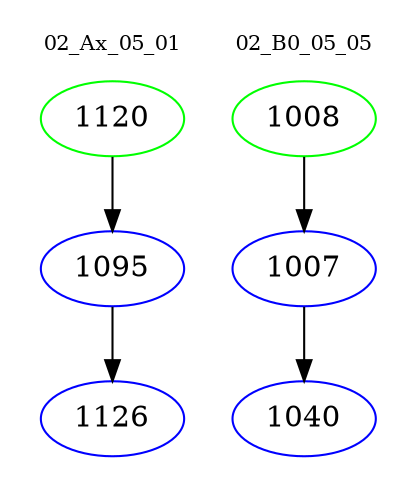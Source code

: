 digraph{
subgraph cluster_0 {
color = white
label = "02_Ax_05_01";
fontsize=10;
T0_1120 [label="1120", color="green"]
T0_1120 -> T0_1095 [color="black"]
T0_1095 [label="1095", color="blue"]
T0_1095 -> T0_1126 [color="black"]
T0_1126 [label="1126", color="blue"]
}
subgraph cluster_1 {
color = white
label = "02_B0_05_05";
fontsize=10;
T1_1008 [label="1008", color="green"]
T1_1008 -> T1_1007 [color="black"]
T1_1007 [label="1007", color="blue"]
T1_1007 -> T1_1040 [color="black"]
T1_1040 [label="1040", color="blue"]
}
}
